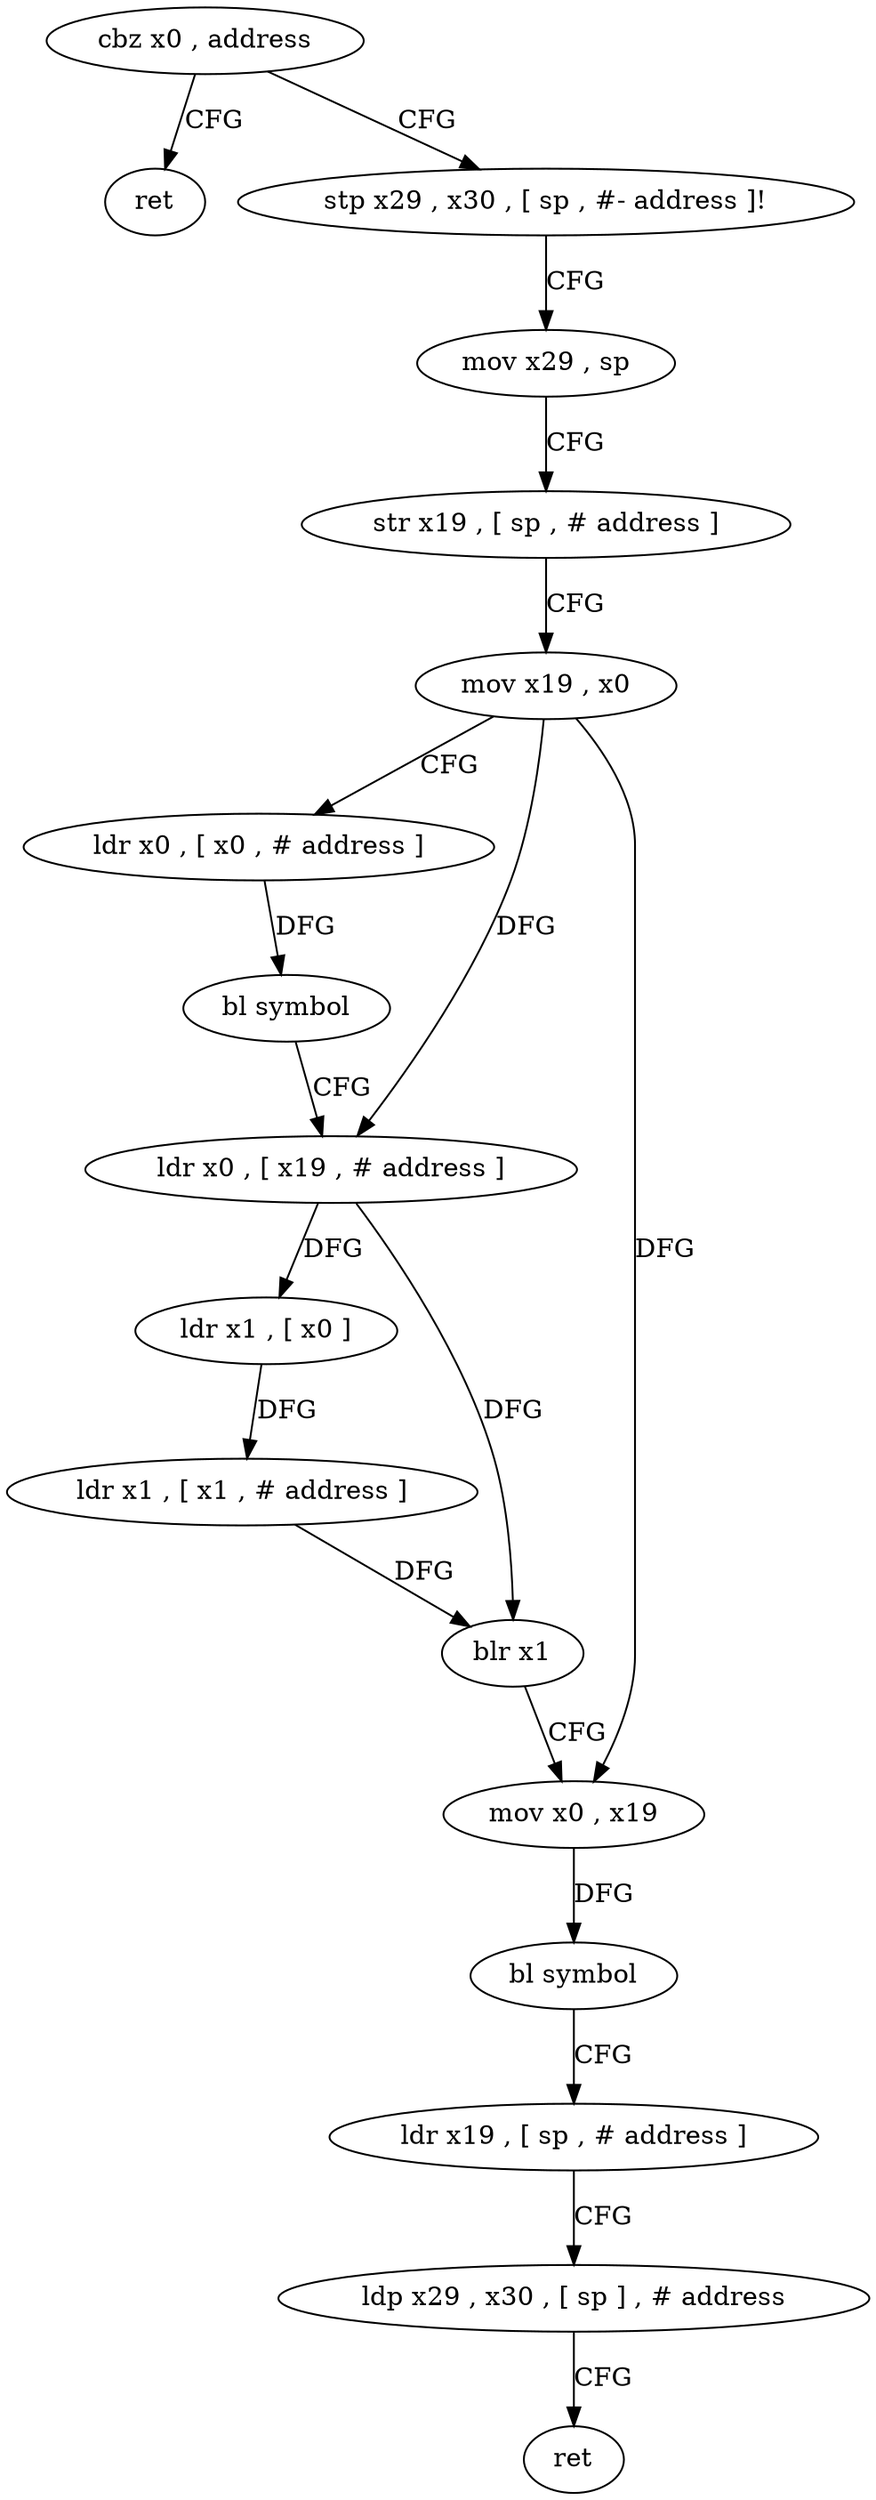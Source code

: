 digraph "func" {
"97476" [label = "cbz x0 , address" ]
"97540" [label = "ret" ]
"97480" [label = "stp x29 , x30 , [ sp , #- address ]!" ]
"97484" [label = "mov x29 , sp" ]
"97488" [label = "str x19 , [ sp , # address ]" ]
"97492" [label = "mov x19 , x0" ]
"97496" [label = "ldr x0 , [ x0 , # address ]" ]
"97500" [label = "bl symbol" ]
"97504" [label = "ldr x0 , [ x19 , # address ]" ]
"97508" [label = "ldr x1 , [ x0 ]" ]
"97512" [label = "ldr x1 , [ x1 , # address ]" ]
"97516" [label = "blr x1" ]
"97520" [label = "mov x0 , x19" ]
"97524" [label = "bl symbol" ]
"97528" [label = "ldr x19 , [ sp , # address ]" ]
"97532" [label = "ldp x29 , x30 , [ sp ] , # address" ]
"97536" [label = "ret" ]
"97476" -> "97540" [ label = "CFG" ]
"97476" -> "97480" [ label = "CFG" ]
"97480" -> "97484" [ label = "CFG" ]
"97484" -> "97488" [ label = "CFG" ]
"97488" -> "97492" [ label = "CFG" ]
"97492" -> "97496" [ label = "CFG" ]
"97492" -> "97504" [ label = "DFG" ]
"97492" -> "97520" [ label = "DFG" ]
"97496" -> "97500" [ label = "DFG" ]
"97500" -> "97504" [ label = "CFG" ]
"97504" -> "97508" [ label = "DFG" ]
"97504" -> "97516" [ label = "DFG" ]
"97508" -> "97512" [ label = "DFG" ]
"97512" -> "97516" [ label = "DFG" ]
"97516" -> "97520" [ label = "CFG" ]
"97520" -> "97524" [ label = "DFG" ]
"97524" -> "97528" [ label = "CFG" ]
"97528" -> "97532" [ label = "CFG" ]
"97532" -> "97536" [ label = "CFG" ]
}

